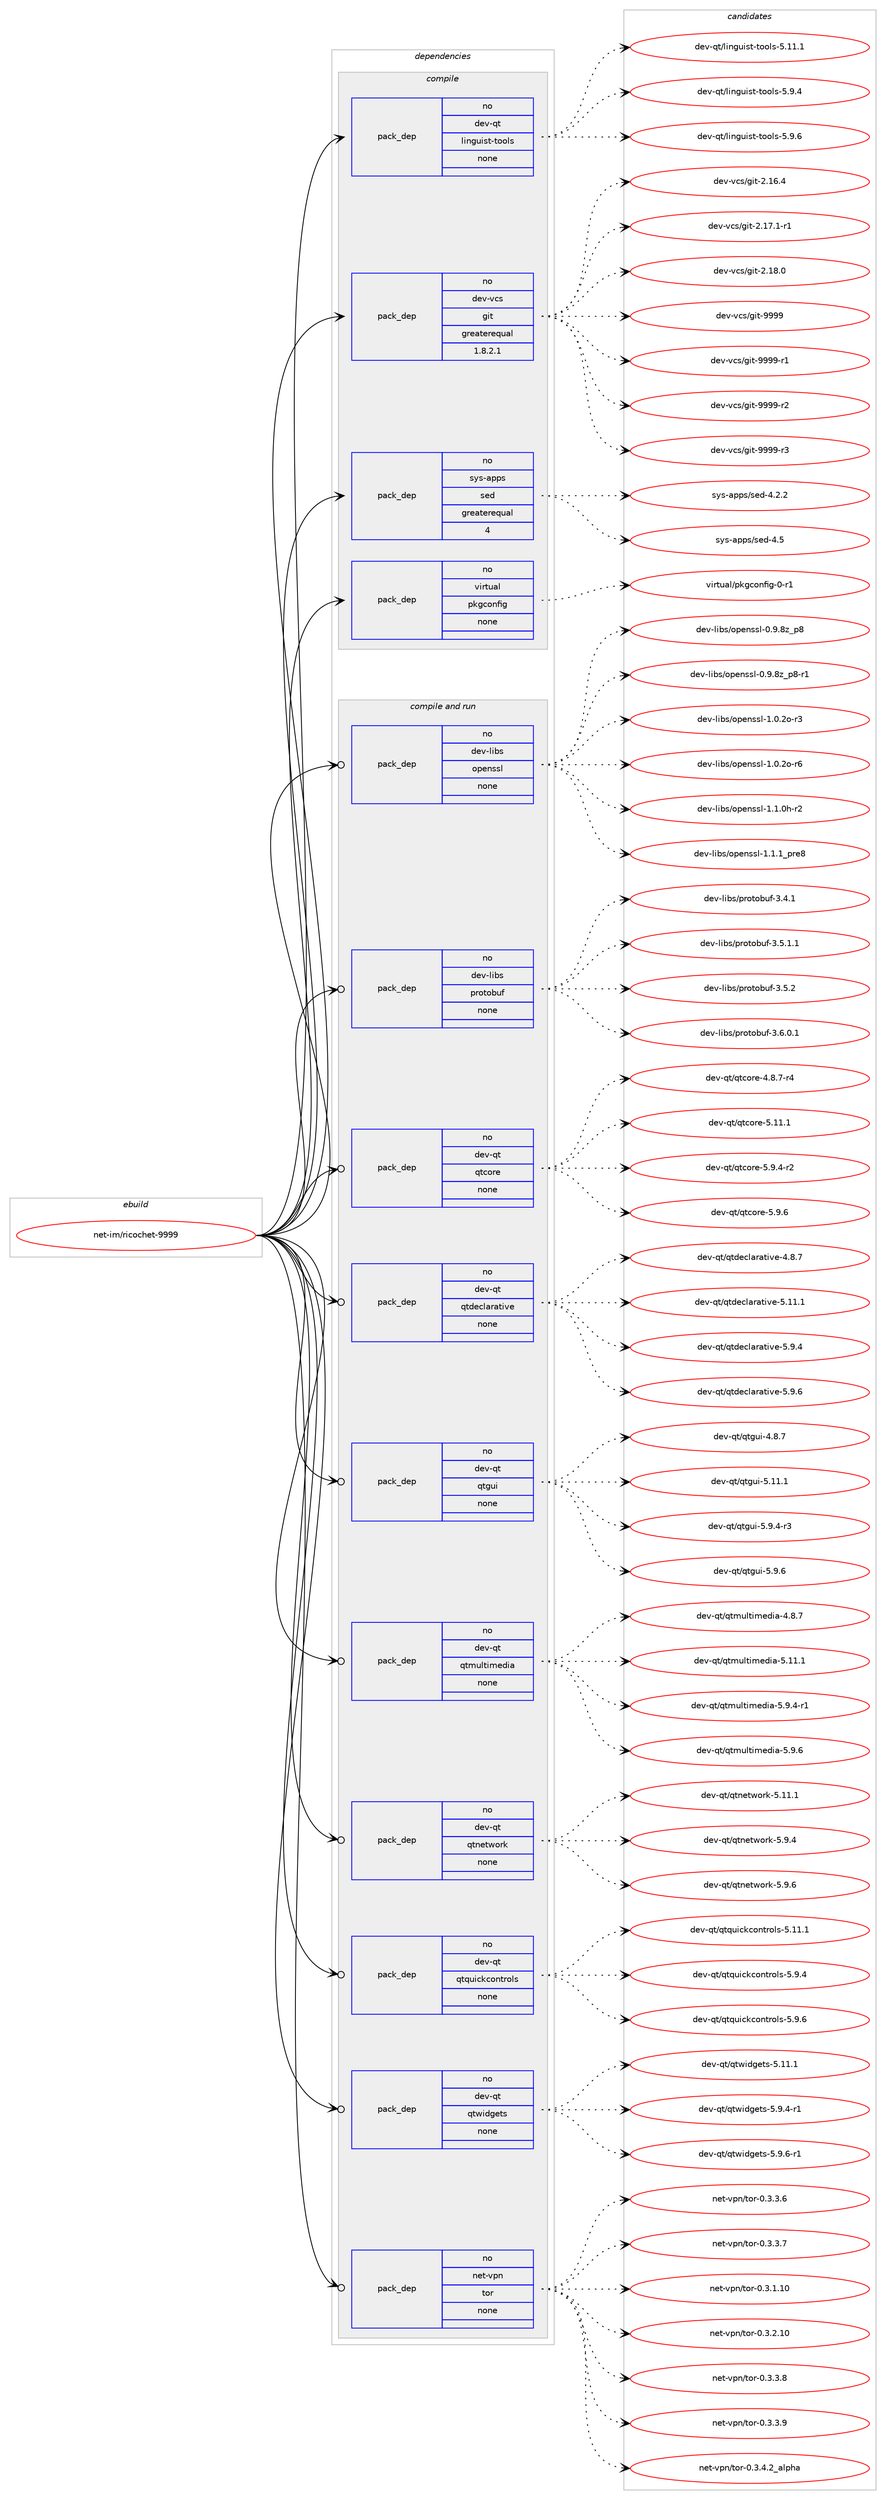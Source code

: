 digraph prolog {

# *************
# Graph options
# *************

newrank=true;
concentrate=true;
compound=true;
graph [rankdir=LR,fontname=Helvetica,fontsize=10,ranksep=1.5];#, ranksep=2.5, nodesep=0.2];
edge  [arrowhead=vee];
node  [fontname=Helvetica,fontsize=10];

# **********
# The ebuild
# **********

subgraph cluster_leftcol {
color=gray;
rank=same;
label=<<i>ebuild</i>>;
id [label="net-im/ricochet-9999", color=red, width=4, href="../net-im/ricochet-9999.svg"];
}

# ****************
# The dependencies
# ****************

subgraph cluster_midcol {
color=gray;
label=<<i>dependencies</i>>;
subgraph cluster_compile {
fillcolor="#eeeeee";
style=filled;
label=<<i>compile</i>>;
subgraph pack203 {
dependency299 [label=<<TABLE BORDER="0" CELLBORDER="1" CELLSPACING="0" CELLPADDING="4" WIDTH="220"><TR><TD ROWSPAN="6" CELLPADDING="30">pack_dep</TD></TR><TR><TD WIDTH="110">no</TD></TR><TR><TD>dev-qt</TD></TR><TR><TD>linguist-tools</TD></TR><TR><TD>none</TD></TR><TR><TD></TD></TR></TABLE>>, shape=none, color=blue];
}
id:e -> dependency299:w [weight=20,style="solid",arrowhead="vee"];
subgraph pack204 {
dependency300 [label=<<TABLE BORDER="0" CELLBORDER="1" CELLSPACING="0" CELLPADDING="4" WIDTH="220"><TR><TD ROWSPAN="6" CELLPADDING="30">pack_dep</TD></TR><TR><TD WIDTH="110">no</TD></TR><TR><TD>dev-vcs</TD></TR><TR><TD>git</TD></TR><TR><TD>greaterequal</TD></TR><TR><TD>1.8.2.1</TD></TR></TABLE>>, shape=none, color=blue];
}
id:e -> dependency300:w [weight=20,style="solid",arrowhead="vee"];
subgraph pack205 {
dependency301 [label=<<TABLE BORDER="0" CELLBORDER="1" CELLSPACING="0" CELLPADDING="4" WIDTH="220"><TR><TD ROWSPAN="6" CELLPADDING="30">pack_dep</TD></TR><TR><TD WIDTH="110">no</TD></TR><TR><TD>sys-apps</TD></TR><TR><TD>sed</TD></TR><TR><TD>greaterequal</TD></TR><TR><TD>4</TD></TR></TABLE>>, shape=none, color=blue];
}
id:e -> dependency301:w [weight=20,style="solid",arrowhead="vee"];
subgraph pack206 {
dependency302 [label=<<TABLE BORDER="0" CELLBORDER="1" CELLSPACING="0" CELLPADDING="4" WIDTH="220"><TR><TD ROWSPAN="6" CELLPADDING="30">pack_dep</TD></TR><TR><TD WIDTH="110">no</TD></TR><TR><TD>virtual</TD></TR><TR><TD>pkgconfig</TD></TR><TR><TD>none</TD></TR><TR><TD></TD></TR></TABLE>>, shape=none, color=blue];
}
id:e -> dependency302:w [weight=20,style="solid",arrowhead="vee"];
}
subgraph cluster_compileandrun {
fillcolor="#eeeeee";
style=filled;
label=<<i>compile and run</i>>;
subgraph pack207 {
dependency303 [label=<<TABLE BORDER="0" CELLBORDER="1" CELLSPACING="0" CELLPADDING="4" WIDTH="220"><TR><TD ROWSPAN="6" CELLPADDING="30">pack_dep</TD></TR><TR><TD WIDTH="110">no</TD></TR><TR><TD>dev-libs</TD></TR><TR><TD>openssl</TD></TR><TR><TD>none</TD></TR><TR><TD></TD></TR></TABLE>>, shape=none, color=blue];
}
id:e -> dependency303:w [weight=20,style="solid",arrowhead="odotvee"];
subgraph pack208 {
dependency304 [label=<<TABLE BORDER="0" CELLBORDER="1" CELLSPACING="0" CELLPADDING="4" WIDTH="220"><TR><TD ROWSPAN="6" CELLPADDING="30">pack_dep</TD></TR><TR><TD WIDTH="110">no</TD></TR><TR><TD>dev-libs</TD></TR><TR><TD>protobuf</TD></TR><TR><TD>none</TD></TR><TR><TD></TD></TR></TABLE>>, shape=none, color=blue];
}
id:e -> dependency304:w [weight=20,style="solid",arrowhead="odotvee"];
subgraph pack209 {
dependency305 [label=<<TABLE BORDER="0" CELLBORDER="1" CELLSPACING="0" CELLPADDING="4" WIDTH="220"><TR><TD ROWSPAN="6" CELLPADDING="30">pack_dep</TD></TR><TR><TD WIDTH="110">no</TD></TR><TR><TD>dev-qt</TD></TR><TR><TD>qtcore</TD></TR><TR><TD>none</TD></TR><TR><TD></TD></TR></TABLE>>, shape=none, color=blue];
}
id:e -> dependency305:w [weight=20,style="solid",arrowhead="odotvee"];
subgraph pack210 {
dependency306 [label=<<TABLE BORDER="0" CELLBORDER="1" CELLSPACING="0" CELLPADDING="4" WIDTH="220"><TR><TD ROWSPAN="6" CELLPADDING="30">pack_dep</TD></TR><TR><TD WIDTH="110">no</TD></TR><TR><TD>dev-qt</TD></TR><TR><TD>qtdeclarative</TD></TR><TR><TD>none</TD></TR><TR><TD></TD></TR></TABLE>>, shape=none, color=blue];
}
id:e -> dependency306:w [weight=20,style="solid",arrowhead="odotvee"];
subgraph pack211 {
dependency307 [label=<<TABLE BORDER="0" CELLBORDER="1" CELLSPACING="0" CELLPADDING="4" WIDTH="220"><TR><TD ROWSPAN="6" CELLPADDING="30">pack_dep</TD></TR><TR><TD WIDTH="110">no</TD></TR><TR><TD>dev-qt</TD></TR><TR><TD>qtgui</TD></TR><TR><TD>none</TD></TR><TR><TD></TD></TR></TABLE>>, shape=none, color=blue];
}
id:e -> dependency307:w [weight=20,style="solid",arrowhead="odotvee"];
subgraph pack212 {
dependency308 [label=<<TABLE BORDER="0" CELLBORDER="1" CELLSPACING="0" CELLPADDING="4" WIDTH="220"><TR><TD ROWSPAN="6" CELLPADDING="30">pack_dep</TD></TR><TR><TD WIDTH="110">no</TD></TR><TR><TD>dev-qt</TD></TR><TR><TD>qtmultimedia</TD></TR><TR><TD>none</TD></TR><TR><TD></TD></TR></TABLE>>, shape=none, color=blue];
}
id:e -> dependency308:w [weight=20,style="solid",arrowhead="odotvee"];
subgraph pack213 {
dependency309 [label=<<TABLE BORDER="0" CELLBORDER="1" CELLSPACING="0" CELLPADDING="4" WIDTH="220"><TR><TD ROWSPAN="6" CELLPADDING="30">pack_dep</TD></TR><TR><TD WIDTH="110">no</TD></TR><TR><TD>dev-qt</TD></TR><TR><TD>qtnetwork</TD></TR><TR><TD>none</TD></TR><TR><TD></TD></TR></TABLE>>, shape=none, color=blue];
}
id:e -> dependency309:w [weight=20,style="solid",arrowhead="odotvee"];
subgraph pack214 {
dependency310 [label=<<TABLE BORDER="0" CELLBORDER="1" CELLSPACING="0" CELLPADDING="4" WIDTH="220"><TR><TD ROWSPAN="6" CELLPADDING="30">pack_dep</TD></TR><TR><TD WIDTH="110">no</TD></TR><TR><TD>dev-qt</TD></TR><TR><TD>qtquickcontrols</TD></TR><TR><TD>none</TD></TR><TR><TD></TD></TR></TABLE>>, shape=none, color=blue];
}
id:e -> dependency310:w [weight=20,style="solid",arrowhead="odotvee"];
subgraph pack215 {
dependency311 [label=<<TABLE BORDER="0" CELLBORDER="1" CELLSPACING="0" CELLPADDING="4" WIDTH="220"><TR><TD ROWSPAN="6" CELLPADDING="30">pack_dep</TD></TR><TR><TD WIDTH="110">no</TD></TR><TR><TD>dev-qt</TD></TR><TR><TD>qtwidgets</TD></TR><TR><TD>none</TD></TR><TR><TD></TD></TR></TABLE>>, shape=none, color=blue];
}
id:e -> dependency311:w [weight=20,style="solid",arrowhead="odotvee"];
subgraph pack216 {
dependency312 [label=<<TABLE BORDER="0" CELLBORDER="1" CELLSPACING="0" CELLPADDING="4" WIDTH="220"><TR><TD ROWSPAN="6" CELLPADDING="30">pack_dep</TD></TR><TR><TD WIDTH="110">no</TD></TR><TR><TD>net-vpn</TD></TR><TR><TD>tor</TD></TR><TR><TD>none</TD></TR><TR><TD></TD></TR></TABLE>>, shape=none, color=blue];
}
id:e -> dependency312:w [weight=20,style="solid",arrowhead="odotvee"];
}
subgraph cluster_run {
fillcolor="#eeeeee";
style=filled;
label=<<i>run</i>>;
}
}

# **************
# The candidates
# **************

subgraph cluster_choices {
rank=same;
color=gray;
label=<<i>candidates</i>>;

subgraph choice203 {
color=black;
nodesep=1;
choice10010111845113116471081051101031171051151164511611111110811545534649494649 [label="dev-qt/linguist-tools-5.11.1", color=red, width=4,href="../dev-qt/linguist-tools-5.11.1.svg"];
choice100101118451131164710810511010311710511511645116111111108115455346574652 [label="dev-qt/linguist-tools-5.9.4", color=red, width=4,href="../dev-qt/linguist-tools-5.9.4.svg"];
choice100101118451131164710810511010311710511511645116111111108115455346574654 [label="dev-qt/linguist-tools-5.9.6", color=red, width=4,href="../dev-qt/linguist-tools-5.9.6.svg"];
dependency299:e -> choice10010111845113116471081051101031171051151164511611111110811545534649494649:w [style=dotted,weight="100"];
dependency299:e -> choice100101118451131164710810511010311710511511645116111111108115455346574652:w [style=dotted,weight="100"];
dependency299:e -> choice100101118451131164710810511010311710511511645116111111108115455346574654:w [style=dotted,weight="100"];
}
subgraph choice204 {
color=black;
nodesep=1;
choice10010111845118991154710310511645504649544652 [label="dev-vcs/git-2.16.4", color=red, width=4,href="../dev-vcs/git-2.16.4.svg"];
choice100101118451189911547103105116455046495546494511449 [label="dev-vcs/git-2.17.1-r1", color=red, width=4,href="../dev-vcs/git-2.17.1-r1.svg"];
choice10010111845118991154710310511645504649564648 [label="dev-vcs/git-2.18.0", color=red, width=4,href="../dev-vcs/git-2.18.0.svg"];
choice1001011184511899115471031051164557575757 [label="dev-vcs/git-9999", color=red, width=4,href="../dev-vcs/git-9999.svg"];
choice10010111845118991154710310511645575757574511449 [label="dev-vcs/git-9999-r1", color=red, width=4,href="../dev-vcs/git-9999-r1.svg"];
choice10010111845118991154710310511645575757574511450 [label="dev-vcs/git-9999-r2", color=red, width=4,href="../dev-vcs/git-9999-r2.svg"];
choice10010111845118991154710310511645575757574511451 [label="dev-vcs/git-9999-r3", color=red, width=4,href="../dev-vcs/git-9999-r3.svg"];
dependency300:e -> choice10010111845118991154710310511645504649544652:w [style=dotted,weight="100"];
dependency300:e -> choice100101118451189911547103105116455046495546494511449:w [style=dotted,weight="100"];
dependency300:e -> choice10010111845118991154710310511645504649564648:w [style=dotted,weight="100"];
dependency300:e -> choice1001011184511899115471031051164557575757:w [style=dotted,weight="100"];
dependency300:e -> choice10010111845118991154710310511645575757574511449:w [style=dotted,weight="100"];
dependency300:e -> choice10010111845118991154710310511645575757574511450:w [style=dotted,weight="100"];
dependency300:e -> choice10010111845118991154710310511645575757574511451:w [style=dotted,weight="100"];
}
subgraph choice205 {
color=black;
nodesep=1;
choice115121115459711211211547115101100455246504650 [label="sys-apps/sed-4.2.2", color=red, width=4,href="../sys-apps/sed-4.2.2.svg"];
choice11512111545971121121154711510110045524653 [label="sys-apps/sed-4.5", color=red, width=4,href="../sys-apps/sed-4.5.svg"];
dependency301:e -> choice115121115459711211211547115101100455246504650:w [style=dotted,weight="100"];
dependency301:e -> choice11512111545971121121154711510110045524653:w [style=dotted,weight="100"];
}
subgraph choice206 {
color=black;
nodesep=1;
choice11810511411611797108471121071039911111010210510345484511449 [label="virtual/pkgconfig-0-r1", color=red, width=4,href="../virtual/pkgconfig-0-r1.svg"];
dependency302:e -> choice11810511411611797108471121071039911111010210510345484511449:w [style=dotted,weight="100"];
}
subgraph choice207 {
color=black;
nodesep=1;
choice1001011184510810598115471111121011101151151084548465746561229511256 [label="dev-libs/openssl-0.9.8z_p8", color=red, width=4,href="../dev-libs/openssl-0.9.8z_p8.svg"];
choice10010111845108105981154711111210111011511510845484657465612295112564511449 [label="dev-libs/openssl-0.9.8z_p8-r1", color=red, width=4,href="../dev-libs/openssl-0.9.8z_p8-r1.svg"];
choice1001011184510810598115471111121011101151151084549464846501114511451 [label="dev-libs/openssl-1.0.2o-r3", color=red, width=4,href="../dev-libs/openssl-1.0.2o-r3.svg"];
choice1001011184510810598115471111121011101151151084549464846501114511454 [label="dev-libs/openssl-1.0.2o-r6", color=red, width=4,href="../dev-libs/openssl-1.0.2o-r6.svg"];
choice1001011184510810598115471111121011101151151084549464946481044511450 [label="dev-libs/openssl-1.1.0h-r2", color=red, width=4,href="../dev-libs/openssl-1.1.0h-r2.svg"];
choice1001011184510810598115471111121011101151151084549464946499511211410156 [label="dev-libs/openssl-1.1.1_pre8", color=red, width=4,href="../dev-libs/openssl-1.1.1_pre8.svg"];
dependency303:e -> choice1001011184510810598115471111121011101151151084548465746561229511256:w [style=dotted,weight="100"];
dependency303:e -> choice10010111845108105981154711111210111011511510845484657465612295112564511449:w [style=dotted,weight="100"];
dependency303:e -> choice1001011184510810598115471111121011101151151084549464846501114511451:w [style=dotted,weight="100"];
dependency303:e -> choice1001011184510810598115471111121011101151151084549464846501114511454:w [style=dotted,weight="100"];
dependency303:e -> choice1001011184510810598115471111121011101151151084549464946481044511450:w [style=dotted,weight="100"];
dependency303:e -> choice1001011184510810598115471111121011101151151084549464946499511211410156:w [style=dotted,weight="100"];
}
subgraph choice208 {
color=black;
nodesep=1;
choice10010111845108105981154711211411111611198117102455146524649 [label="dev-libs/protobuf-3.4.1", color=red, width=4,href="../dev-libs/protobuf-3.4.1.svg"];
choice100101118451081059811547112114111116111981171024551465346494649 [label="dev-libs/protobuf-3.5.1.1", color=red, width=4,href="../dev-libs/protobuf-3.5.1.1.svg"];
choice10010111845108105981154711211411111611198117102455146534650 [label="dev-libs/protobuf-3.5.2", color=red, width=4,href="../dev-libs/protobuf-3.5.2.svg"];
choice100101118451081059811547112114111116111981171024551465446484649 [label="dev-libs/protobuf-3.6.0.1", color=red, width=4,href="../dev-libs/protobuf-3.6.0.1.svg"];
dependency304:e -> choice10010111845108105981154711211411111611198117102455146524649:w [style=dotted,weight="100"];
dependency304:e -> choice100101118451081059811547112114111116111981171024551465346494649:w [style=dotted,weight="100"];
dependency304:e -> choice10010111845108105981154711211411111611198117102455146534650:w [style=dotted,weight="100"];
dependency304:e -> choice100101118451081059811547112114111116111981171024551465446484649:w [style=dotted,weight="100"];
}
subgraph choice209 {
color=black;
nodesep=1;
choice1001011184511311647113116991111141014552465646554511452 [label="dev-qt/qtcore-4.8.7-r4", color=red, width=4,href="../dev-qt/qtcore-4.8.7-r4.svg"];
choice10010111845113116471131169911111410145534649494649 [label="dev-qt/qtcore-5.11.1", color=red, width=4,href="../dev-qt/qtcore-5.11.1.svg"];
choice1001011184511311647113116991111141014553465746524511450 [label="dev-qt/qtcore-5.9.4-r2", color=red, width=4,href="../dev-qt/qtcore-5.9.4-r2.svg"];
choice100101118451131164711311699111114101455346574654 [label="dev-qt/qtcore-5.9.6", color=red, width=4,href="../dev-qt/qtcore-5.9.6.svg"];
dependency305:e -> choice1001011184511311647113116991111141014552465646554511452:w [style=dotted,weight="100"];
dependency305:e -> choice10010111845113116471131169911111410145534649494649:w [style=dotted,weight="100"];
dependency305:e -> choice1001011184511311647113116991111141014553465746524511450:w [style=dotted,weight="100"];
dependency305:e -> choice100101118451131164711311699111114101455346574654:w [style=dotted,weight="100"];
}
subgraph choice210 {
color=black;
nodesep=1;
choice1001011184511311647113116100101991089711497116105118101455246564655 [label="dev-qt/qtdeclarative-4.8.7", color=red, width=4,href="../dev-qt/qtdeclarative-4.8.7.svg"];
choice100101118451131164711311610010199108971149711610511810145534649494649 [label="dev-qt/qtdeclarative-5.11.1", color=red, width=4,href="../dev-qt/qtdeclarative-5.11.1.svg"];
choice1001011184511311647113116100101991089711497116105118101455346574652 [label="dev-qt/qtdeclarative-5.9.4", color=red, width=4,href="../dev-qt/qtdeclarative-5.9.4.svg"];
choice1001011184511311647113116100101991089711497116105118101455346574654 [label="dev-qt/qtdeclarative-5.9.6", color=red, width=4,href="../dev-qt/qtdeclarative-5.9.6.svg"];
dependency306:e -> choice1001011184511311647113116100101991089711497116105118101455246564655:w [style=dotted,weight="100"];
dependency306:e -> choice100101118451131164711311610010199108971149711610511810145534649494649:w [style=dotted,weight="100"];
dependency306:e -> choice1001011184511311647113116100101991089711497116105118101455346574652:w [style=dotted,weight="100"];
dependency306:e -> choice1001011184511311647113116100101991089711497116105118101455346574654:w [style=dotted,weight="100"];
}
subgraph choice211 {
color=black;
nodesep=1;
choice1001011184511311647113116103117105455246564655 [label="dev-qt/qtgui-4.8.7", color=red, width=4,href="../dev-qt/qtgui-4.8.7.svg"];
choice100101118451131164711311610311710545534649494649 [label="dev-qt/qtgui-5.11.1", color=red, width=4,href="../dev-qt/qtgui-5.11.1.svg"];
choice10010111845113116471131161031171054553465746524511451 [label="dev-qt/qtgui-5.9.4-r3", color=red, width=4,href="../dev-qt/qtgui-5.9.4-r3.svg"];
choice1001011184511311647113116103117105455346574654 [label="dev-qt/qtgui-5.9.6", color=red, width=4,href="../dev-qt/qtgui-5.9.6.svg"];
dependency307:e -> choice1001011184511311647113116103117105455246564655:w [style=dotted,weight="100"];
dependency307:e -> choice100101118451131164711311610311710545534649494649:w [style=dotted,weight="100"];
dependency307:e -> choice10010111845113116471131161031171054553465746524511451:w [style=dotted,weight="100"];
dependency307:e -> choice1001011184511311647113116103117105455346574654:w [style=dotted,weight="100"];
}
subgraph choice212 {
color=black;
nodesep=1;
choice100101118451131164711311610911710811610510910110010597455246564655 [label="dev-qt/qtmultimedia-4.8.7", color=red, width=4,href="../dev-qt/qtmultimedia-4.8.7.svg"];
choice10010111845113116471131161091171081161051091011001059745534649494649 [label="dev-qt/qtmultimedia-5.11.1", color=red, width=4,href="../dev-qt/qtmultimedia-5.11.1.svg"];
choice1001011184511311647113116109117108116105109101100105974553465746524511449 [label="dev-qt/qtmultimedia-5.9.4-r1", color=red, width=4,href="../dev-qt/qtmultimedia-5.9.4-r1.svg"];
choice100101118451131164711311610911710811610510910110010597455346574654 [label="dev-qt/qtmultimedia-5.9.6", color=red, width=4,href="../dev-qt/qtmultimedia-5.9.6.svg"];
dependency308:e -> choice100101118451131164711311610911710811610510910110010597455246564655:w [style=dotted,weight="100"];
dependency308:e -> choice10010111845113116471131161091171081161051091011001059745534649494649:w [style=dotted,weight="100"];
dependency308:e -> choice1001011184511311647113116109117108116105109101100105974553465746524511449:w [style=dotted,weight="100"];
dependency308:e -> choice100101118451131164711311610911710811610510910110010597455346574654:w [style=dotted,weight="100"];
}
subgraph choice213 {
color=black;
nodesep=1;
choice100101118451131164711311611010111611911111410745534649494649 [label="dev-qt/qtnetwork-5.11.1", color=red, width=4,href="../dev-qt/qtnetwork-5.11.1.svg"];
choice1001011184511311647113116110101116119111114107455346574652 [label="dev-qt/qtnetwork-5.9.4", color=red, width=4,href="../dev-qt/qtnetwork-5.9.4.svg"];
choice1001011184511311647113116110101116119111114107455346574654 [label="dev-qt/qtnetwork-5.9.6", color=red, width=4,href="../dev-qt/qtnetwork-5.9.6.svg"];
dependency309:e -> choice100101118451131164711311611010111611911111410745534649494649:w [style=dotted,weight="100"];
dependency309:e -> choice1001011184511311647113116110101116119111114107455346574652:w [style=dotted,weight="100"];
dependency309:e -> choice1001011184511311647113116110101116119111114107455346574654:w [style=dotted,weight="100"];
}
subgraph choice214 {
color=black;
nodesep=1;
choice1001011184511311647113116113117105991079911111011611411110811545534649494649 [label="dev-qt/qtquickcontrols-5.11.1", color=red, width=4,href="../dev-qt/qtquickcontrols-5.11.1.svg"];
choice10010111845113116471131161131171059910799111110116114111108115455346574652 [label="dev-qt/qtquickcontrols-5.9.4", color=red, width=4,href="../dev-qt/qtquickcontrols-5.9.4.svg"];
choice10010111845113116471131161131171059910799111110116114111108115455346574654 [label="dev-qt/qtquickcontrols-5.9.6", color=red, width=4,href="../dev-qt/qtquickcontrols-5.9.6.svg"];
dependency310:e -> choice1001011184511311647113116113117105991079911111011611411110811545534649494649:w [style=dotted,weight="100"];
dependency310:e -> choice10010111845113116471131161131171059910799111110116114111108115455346574652:w [style=dotted,weight="100"];
dependency310:e -> choice10010111845113116471131161131171059910799111110116114111108115455346574654:w [style=dotted,weight="100"];
}
subgraph choice215 {
color=black;
nodesep=1;
choice100101118451131164711311611910510010310111611545534649494649 [label="dev-qt/qtwidgets-5.11.1", color=red, width=4,href="../dev-qt/qtwidgets-5.11.1.svg"];
choice10010111845113116471131161191051001031011161154553465746524511449 [label="dev-qt/qtwidgets-5.9.4-r1", color=red, width=4,href="../dev-qt/qtwidgets-5.9.4-r1.svg"];
choice10010111845113116471131161191051001031011161154553465746544511449 [label="dev-qt/qtwidgets-5.9.6-r1", color=red, width=4,href="../dev-qt/qtwidgets-5.9.6-r1.svg"];
dependency311:e -> choice100101118451131164711311611910510010310111611545534649494649:w [style=dotted,weight="100"];
dependency311:e -> choice10010111845113116471131161191051001031011161154553465746524511449:w [style=dotted,weight="100"];
dependency311:e -> choice10010111845113116471131161191051001031011161154553465746544511449:w [style=dotted,weight="100"];
}
subgraph choice216 {
color=black;
nodesep=1;
choice11010111645118112110471161111144548465146514654 [label="net-vpn/tor-0.3.3.6", color=red, width=4,href="../net-vpn/tor-0.3.3.6.svg"];
choice11010111645118112110471161111144548465146514655 [label="net-vpn/tor-0.3.3.7", color=red, width=4,href="../net-vpn/tor-0.3.3.7.svg"];
choice1101011164511811211047116111114454846514649464948 [label="net-vpn/tor-0.3.1.10", color=red, width=4,href="../net-vpn/tor-0.3.1.10.svg"];
choice1101011164511811211047116111114454846514650464948 [label="net-vpn/tor-0.3.2.10", color=red, width=4,href="../net-vpn/tor-0.3.2.10.svg"];
choice11010111645118112110471161111144548465146514656 [label="net-vpn/tor-0.3.3.8", color=red, width=4,href="../net-vpn/tor-0.3.3.8.svg"];
choice11010111645118112110471161111144548465146514657 [label="net-vpn/tor-0.3.3.9", color=red, width=4,href="../net-vpn/tor-0.3.3.9.svg"];
choice11010111645118112110471161111144548465146524650959710811210497 [label="net-vpn/tor-0.3.4.2_alpha", color=red, width=4,href="../net-vpn/tor-0.3.4.2_alpha.svg"];
dependency312:e -> choice11010111645118112110471161111144548465146514654:w [style=dotted,weight="100"];
dependency312:e -> choice11010111645118112110471161111144548465146514655:w [style=dotted,weight="100"];
dependency312:e -> choice1101011164511811211047116111114454846514649464948:w [style=dotted,weight="100"];
dependency312:e -> choice1101011164511811211047116111114454846514650464948:w [style=dotted,weight="100"];
dependency312:e -> choice11010111645118112110471161111144548465146514656:w [style=dotted,weight="100"];
dependency312:e -> choice11010111645118112110471161111144548465146514657:w [style=dotted,weight="100"];
dependency312:e -> choice11010111645118112110471161111144548465146524650959710811210497:w [style=dotted,weight="100"];
}
}

}
